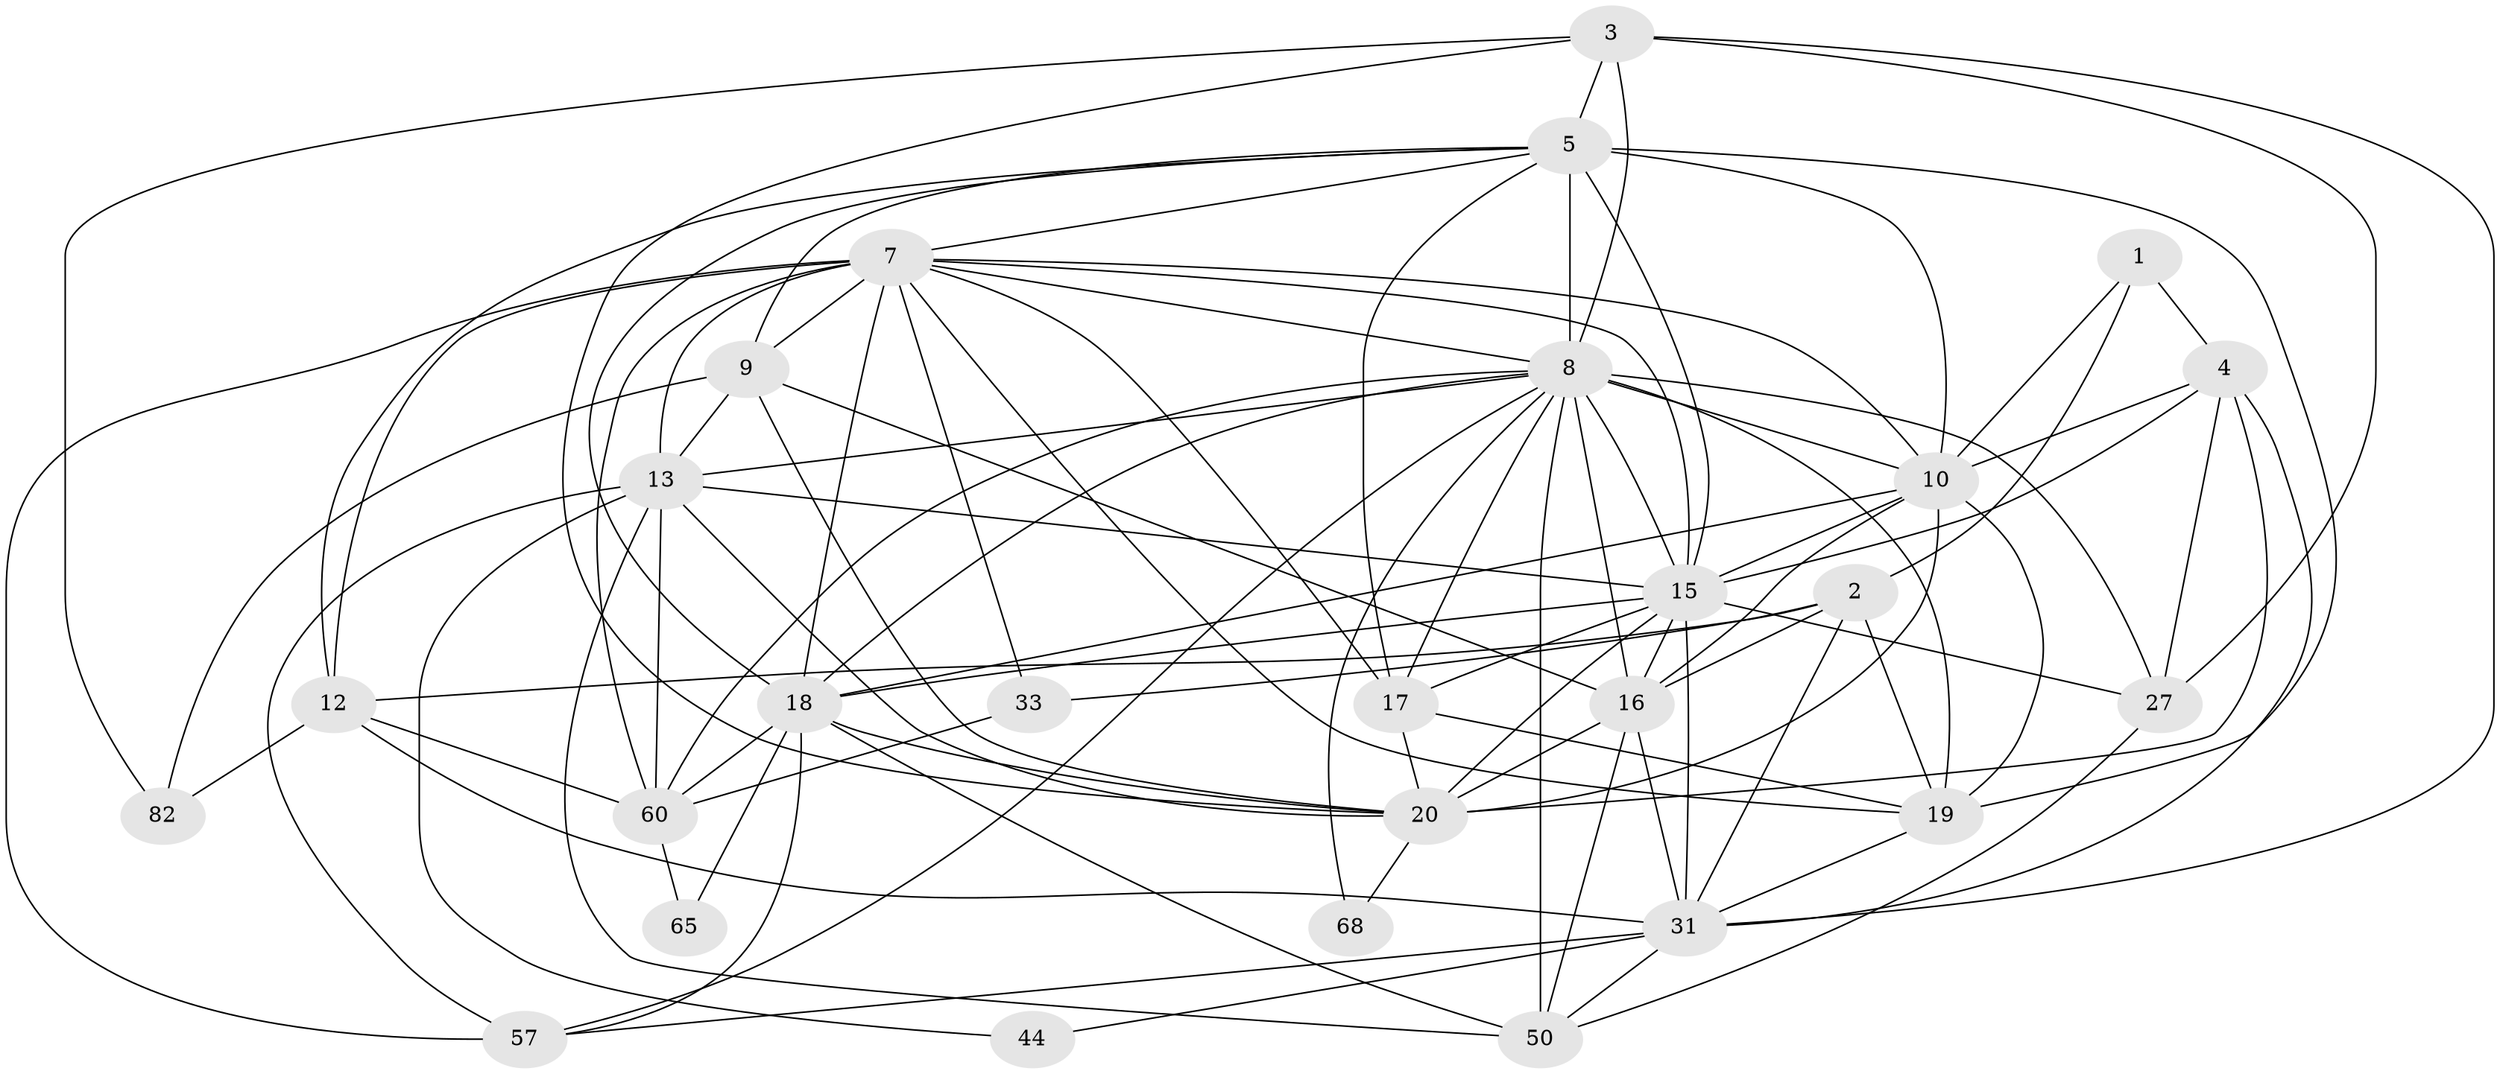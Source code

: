 // original degree distribution, {2: 0.13043478260869565, 4: 0.25, 3: 0.29347826086956524, 8: 0.03260869565217391, 5: 0.1956521739130435, 6: 0.06521739130434782, 7: 0.03260869565217391}
// Generated by graph-tools (version 1.1) at 2025/18/03/04/25 18:18:36]
// undirected, 27 vertices, 94 edges
graph export_dot {
graph [start="1"]
  node [color=gray90,style=filled];
  1 [super="+22"];
  2 [super="+77"];
  3 [super="+6+89"];
  4 [super="+26+38"];
  5 [super="+58+73"];
  7 [super="+69+11+41+64"];
  8 [super="+90+30+70+53+55+49+42"];
  9 [super="+92"];
  10 [super="+14+81+36"];
  12 [super="+46+25"];
  13 [super="+23+56"];
  15 [super="+21+39"];
  16 [super="+37+34+40"];
  17 [super="+88+43"];
  18 [super="+71+32"];
  19 [super="+75+79"];
  20 [super="+59+63+24"];
  27 [super="+29"];
  31 [super="+47"];
  33 [super="+35"];
  44;
  50 [super="+85"];
  57 [super="+74"];
  60 [super="+72"];
  65;
  68;
  82;
  1 -- 2;
  1 -- 10;
  1 -- 4;
  2 -- 19;
  2 -- 16 [weight=2];
  2 -- 33;
  2 -- 31;
  2 -- 12;
  3 -- 27;
  3 -- 8;
  3 -- 82;
  3 -- 20;
  3 -- 31;
  3 -- 5;
  4 -- 31;
  4 -- 27;
  4 -- 15;
  4 -- 10;
  4 -- 20 [weight=2];
  5 -- 17;
  5 -- 15;
  5 -- 19;
  5 -- 8 [weight=6];
  5 -- 9;
  5 -- 10;
  5 -- 12;
  5 -- 18;
  5 -- 7;
  7 -- 57 [weight=2];
  7 -- 33;
  7 -- 19;
  7 -- 60;
  7 -- 10;
  7 -- 12;
  7 -- 18;
  7 -- 8;
  7 -- 9;
  7 -- 13;
  7 -- 17;
  7 -- 15 [weight=2];
  8 -- 68;
  8 -- 27 [weight=2];
  8 -- 50 [weight=2];
  8 -- 13;
  8 -- 10 [weight=2];
  8 -- 19 [weight=3];
  8 -- 60;
  8 -- 16 [weight=2];
  8 -- 18;
  8 -- 17;
  8 -- 15 [weight=2];
  8 -- 57;
  9 -- 82;
  9 -- 16;
  9 -- 13;
  9 -- 20;
  10 -- 20;
  10 -- 19;
  10 -- 18;
  10 -- 16;
  10 -- 15;
  12 -- 31;
  12 -- 82;
  12 -- 60;
  13 -- 50;
  13 -- 57;
  13 -- 44;
  13 -- 20;
  13 -- 60;
  13 -- 15;
  15 -- 20 [weight=2];
  15 -- 18;
  15 -- 16;
  15 -- 17;
  15 -- 27;
  15 -- 31 [weight=2];
  16 -- 31 [weight=3];
  16 -- 20;
  16 -- 50;
  17 -- 20;
  17 -- 19;
  18 -- 65;
  18 -- 50;
  18 -- 57;
  18 -- 60;
  18 -- 20;
  19 -- 31;
  20 -- 68;
  27 -- 50;
  31 -- 44;
  31 -- 50;
  31 -- 57;
  33 -- 60;
  60 -- 65;
}
